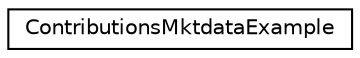 digraph "Graphical Class Hierarchy"
{
  edge [fontname="Helvetica",fontsize="10",labelfontname="Helvetica",labelfontsize="10"];
  node [fontname="Helvetica",fontsize="10",shape=record];
  rankdir="LR";
  Node1 [label="ContributionsMktdataExample",height=0.2,width=0.4,color="black", fillcolor="white", style="filled",URL="$class_contributions_mktdata_example.html"];
}
